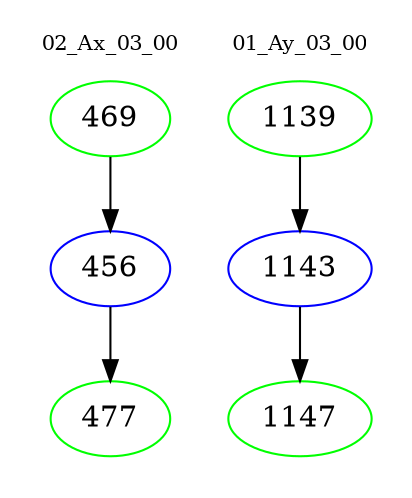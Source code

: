 digraph{
subgraph cluster_0 {
color = white
label = "02_Ax_03_00";
fontsize=10;
T0_469 [label="469", color="green"]
T0_469 -> T0_456 [color="black"]
T0_456 [label="456", color="blue"]
T0_456 -> T0_477 [color="black"]
T0_477 [label="477", color="green"]
}
subgraph cluster_1 {
color = white
label = "01_Ay_03_00";
fontsize=10;
T1_1139 [label="1139", color="green"]
T1_1139 -> T1_1143 [color="black"]
T1_1143 [label="1143", color="blue"]
T1_1143 -> T1_1147 [color="black"]
T1_1147 [label="1147", color="green"]
}
}
